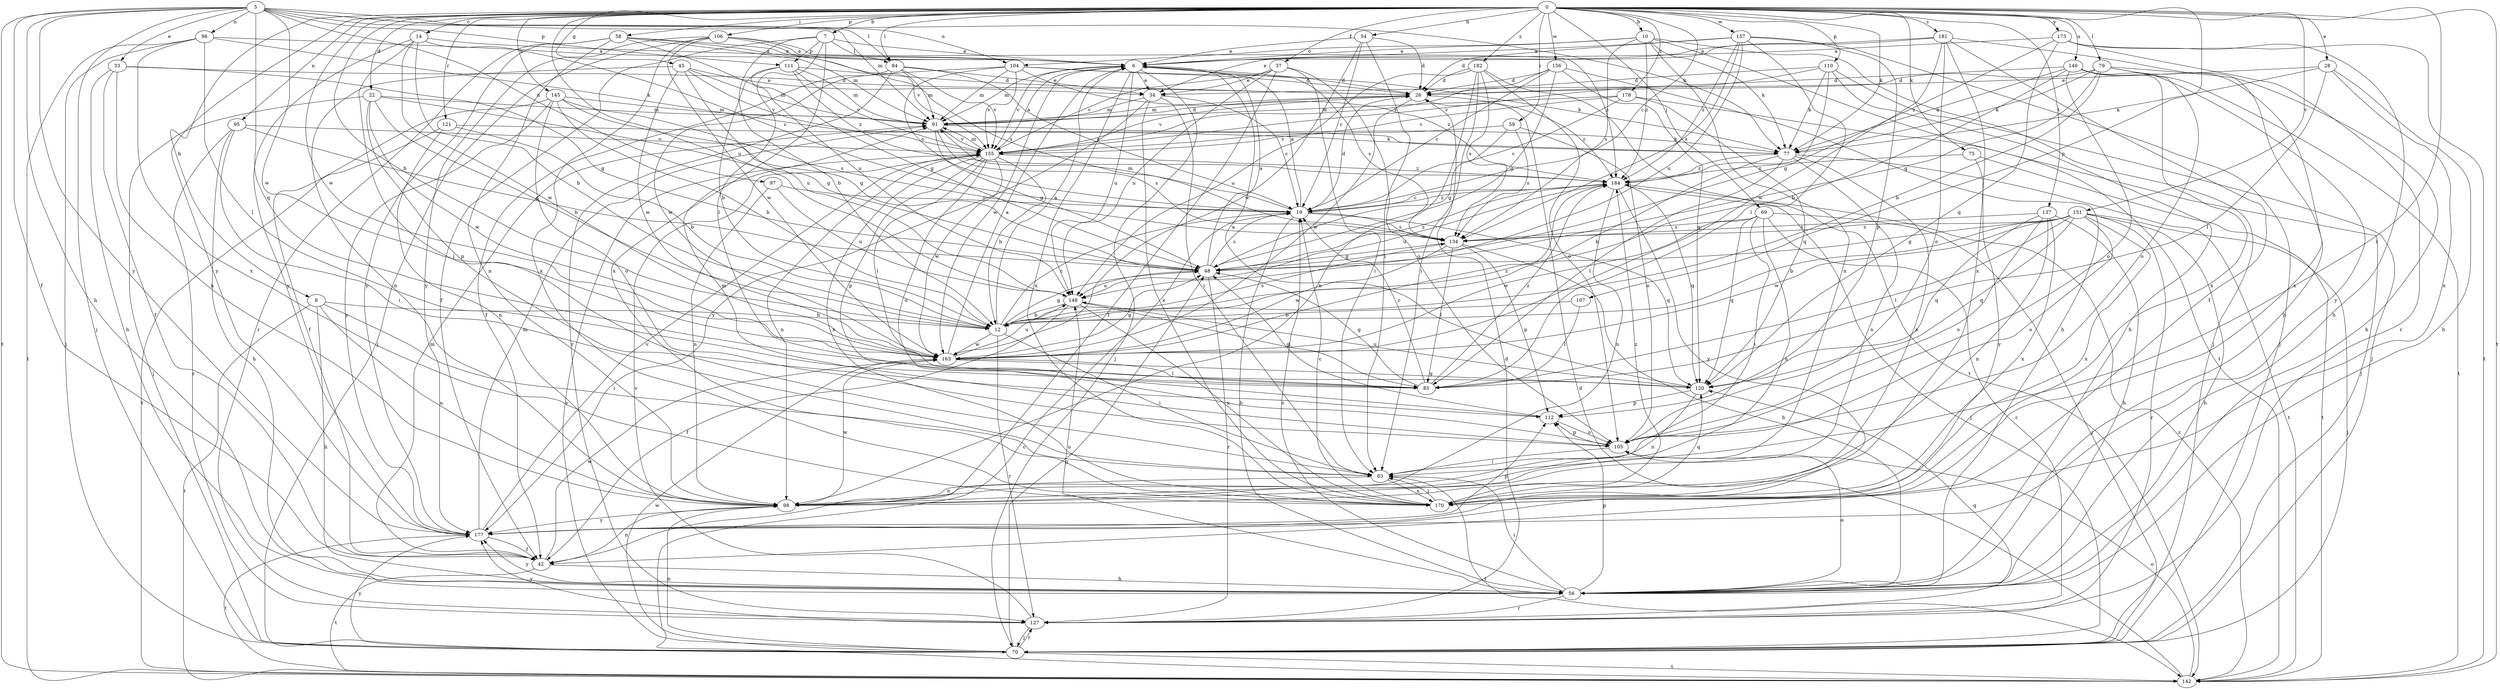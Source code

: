 strict digraph  {
0;
5;
6;
7;
8;
10;
12;
14;
19;
22;
26;
28;
33;
34;
37;
42;
45;
48;
54;
56;
58;
59;
63;
69;
70;
75;
77;
79;
84;
85;
91;
95;
96;
97;
98;
104;
105;
106;
107;
110;
111;
112;
120;
121;
127;
134;
137;
142;
145;
146;
148;
151;
155;
156;
157;
163;
170;
173;
177;
178;
181;
182;
184;
0 -> 7  [label=b];
0 -> 8  [label=b];
0 -> 10  [label=b];
0 -> 12  [label=b];
0 -> 14  [label=c];
0 -> 19  [label=c];
0 -> 22  [label=d];
0 -> 28  [label=e];
0 -> 37  [label=f];
0 -> 45  [label=g];
0 -> 54  [label=h];
0 -> 58  [label=i];
0 -> 59  [label=i];
0 -> 63  [label=i];
0 -> 69  [label=j];
0 -> 75  [label=k];
0 -> 77  [label=k];
0 -> 79  [label=l];
0 -> 84  [label=l];
0 -> 95  [label=n];
0 -> 106  [label=p];
0 -> 107  [label=p];
0 -> 110  [label=p];
0 -> 121  [label=r];
0 -> 137  [label=t];
0 -> 142  [label=t];
0 -> 145  [label=u];
0 -> 146  [label=u];
0 -> 148  [label=u];
0 -> 151  [label=v];
0 -> 156  [label=w];
0 -> 157  [label=w];
0 -> 163  [label=w];
0 -> 173  [label=y];
0 -> 177  [label=y];
0 -> 178  [label=z];
0 -> 181  [label=z];
0 -> 182  [label=z];
5 -> 33  [label=e];
5 -> 42  [label=f];
5 -> 56  [label=h];
5 -> 70  [label=j];
5 -> 77  [label=k];
5 -> 84  [label=l];
5 -> 91  [label=m];
5 -> 96  [label=n];
5 -> 97  [label=n];
5 -> 104  [label=o];
5 -> 111  [label=p];
5 -> 120  [label=q];
5 -> 142  [label=t];
5 -> 163  [label=w];
5 -> 177  [label=y];
6 -> 26  [label=d];
6 -> 34  [label=e];
6 -> 70  [label=j];
6 -> 91  [label=m];
6 -> 134  [label=s];
6 -> 148  [label=u];
6 -> 155  [label=v];
6 -> 163  [label=w];
6 -> 170  [label=x];
7 -> 6  [label=a];
7 -> 12  [label=b];
7 -> 42  [label=f];
7 -> 84  [label=l];
7 -> 85  [label=l];
7 -> 111  [label=p];
7 -> 170  [label=x];
8 -> 12  [label=b];
8 -> 56  [label=h];
8 -> 63  [label=i];
8 -> 98  [label=n];
8 -> 142  [label=t];
10 -> 6  [label=a];
10 -> 70  [label=j];
10 -> 77  [label=k];
10 -> 98  [label=n];
10 -> 104  [label=o];
10 -> 134  [label=s];
10 -> 142  [label=t];
10 -> 184  [label=z];
12 -> 6  [label=a];
12 -> 19  [label=c];
12 -> 48  [label=g];
12 -> 63  [label=i];
12 -> 127  [label=r];
12 -> 134  [label=s];
12 -> 163  [label=w];
14 -> 6  [label=a];
14 -> 12  [label=b];
14 -> 19  [label=c];
14 -> 63  [label=i];
14 -> 163  [label=w];
14 -> 177  [label=y];
19 -> 6  [label=a];
19 -> 26  [label=d];
19 -> 56  [label=h];
19 -> 91  [label=m];
19 -> 120  [label=q];
19 -> 134  [label=s];
19 -> 184  [label=z];
22 -> 12  [label=b];
22 -> 48  [label=g];
22 -> 70  [label=j];
22 -> 91  [label=m];
22 -> 112  [label=p];
22 -> 163  [label=w];
26 -> 91  [label=m];
26 -> 155  [label=v];
26 -> 163  [label=w];
26 -> 184  [label=z];
28 -> 34  [label=e];
28 -> 56  [label=h];
28 -> 77  [label=k];
28 -> 85  [label=l];
28 -> 170  [label=x];
33 -> 26  [label=d];
33 -> 42  [label=f];
33 -> 48  [label=g];
33 -> 56  [label=h];
33 -> 98  [label=n];
34 -> 19  [label=c];
34 -> 63  [label=i];
34 -> 91  [label=m];
34 -> 170  [label=x];
34 -> 177  [label=y];
37 -> 34  [label=e];
37 -> 42  [label=f];
37 -> 63  [label=i];
37 -> 105  [label=o];
37 -> 148  [label=u];
37 -> 155  [label=v];
42 -> 56  [label=h];
42 -> 91  [label=m];
42 -> 98  [label=n];
42 -> 142  [label=t];
42 -> 163  [label=w];
45 -> 34  [label=e];
45 -> 91  [label=m];
45 -> 98  [label=n];
45 -> 148  [label=u];
45 -> 155  [label=v];
45 -> 163  [label=w];
48 -> 6  [label=a];
48 -> 19  [label=c];
48 -> 127  [label=r];
48 -> 148  [label=u];
48 -> 184  [label=z];
54 -> 6  [label=a];
54 -> 19  [label=c];
54 -> 26  [label=d];
54 -> 63  [label=i];
54 -> 163  [label=w];
56 -> 19  [label=c];
56 -> 63  [label=i];
56 -> 105  [label=o];
56 -> 112  [label=p];
56 -> 127  [label=r];
56 -> 148  [label=u];
56 -> 177  [label=y];
58 -> 6  [label=a];
58 -> 91  [label=m];
58 -> 98  [label=n];
58 -> 127  [label=r];
58 -> 134  [label=s];
58 -> 148  [label=u];
58 -> 177  [label=y];
59 -> 48  [label=g];
59 -> 105  [label=o];
59 -> 134  [label=s];
59 -> 155  [label=v];
63 -> 98  [label=n];
63 -> 142  [label=t];
63 -> 170  [label=x];
69 -> 63  [label=i];
69 -> 70  [label=j];
69 -> 98  [label=n];
69 -> 120  [label=q];
69 -> 127  [label=r];
69 -> 134  [label=s];
69 -> 163  [label=w];
70 -> 48  [label=g];
70 -> 98  [label=n];
70 -> 127  [label=r];
70 -> 142  [label=t];
70 -> 155  [label=v];
70 -> 163  [label=w];
70 -> 177  [label=y];
75 -> 142  [label=t];
75 -> 177  [label=y];
75 -> 184  [label=z];
77 -> 12  [label=b];
77 -> 85  [label=l];
77 -> 98  [label=n];
77 -> 142  [label=t];
77 -> 170  [label=x];
77 -> 184  [label=z];
79 -> 12  [label=b];
79 -> 26  [label=d];
79 -> 48  [label=g];
79 -> 56  [label=h];
79 -> 77  [label=k];
79 -> 105  [label=o];
79 -> 170  [label=x];
84 -> 19  [label=c];
84 -> 34  [label=e];
84 -> 42  [label=f];
84 -> 91  [label=m];
84 -> 127  [label=r];
84 -> 155  [label=v];
85 -> 19  [label=c];
85 -> 48  [label=g];
85 -> 184  [label=z];
91 -> 26  [label=d];
91 -> 48  [label=g];
91 -> 77  [label=k];
91 -> 134  [label=s];
91 -> 155  [label=v];
95 -> 48  [label=g];
95 -> 56  [label=h];
95 -> 63  [label=i];
95 -> 127  [label=r];
95 -> 155  [label=v];
96 -> 6  [label=a];
96 -> 70  [label=j];
96 -> 77  [label=k];
96 -> 85  [label=l];
96 -> 142  [label=t];
96 -> 170  [label=x];
97 -> 19  [label=c];
97 -> 98  [label=n];
97 -> 148  [label=u];
98 -> 163  [label=w];
98 -> 177  [label=y];
104 -> 19  [label=c];
104 -> 26  [label=d];
104 -> 77  [label=k];
104 -> 91  [label=m];
104 -> 155  [label=v];
104 -> 163  [label=w];
104 -> 184  [label=z];
105 -> 63  [label=i];
105 -> 91  [label=m];
105 -> 112  [label=p];
106 -> 6  [label=a];
106 -> 70  [label=j];
106 -> 155  [label=v];
106 -> 163  [label=w];
106 -> 170  [label=x];
106 -> 177  [label=y];
106 -> 184  [label=z];
107 -> 12  [label=b];
107 -> 85  [label=l];
110 -> 26  [label=d];
110 -> 48  [label=g];
110 -> 56  [label=h];
110 -> 70  [label=j];
110 -> 77  [label=k];
110 -> 155  [label=v];
111 -> 12  [label=b];
111 -> 26  [label=d];
111 -> 48  [label=g];
111 -> 91  [label=m];
111 -> 155  [label=v];
111 -> 184  [label=z];
112 -> 48  [label=g];
112 -> 105  [label=o];
120 -> 6  [label=a];
120 -> 98  [label=n];
120 -> 112  [label=p];
120 -> 148  [label=u];
121 -> 12  [label=b];
121 -> 77  [label=k];
121 -> 98  [label=n];
121 -> 142  [label=t];
127 -> 26  [label=d];
127 -> 70  [label=j];
127 -> 120  [label=q];
127 -> 155  [label=v];
127 -> 177  [label=y];
134 -> 48  [label=g];
134 -> 56  [label=h];
134 -> 85  [label=l];
134 -> 112  [label=p];
134 -> 163  [label=w];
137 -> 56  [label=h];
137 -> 98  [label=n];
137 -> 105  [label=o];
137 -> 120  [label=q];
137 -> 134  [label=s];
137 -> 170  [label=x];
142 -> 19  [label=c];
142 -> 26  [label=d];
142 -> 105  [label=o];
142 -> 184  [label=z];
145 -> 12  [label=b];
145 -> 42  [label=f];
145 -> 48  [label=g];
145 -> 91  [label=m];
145 -> 105  [label=o];
145 -> 134  [label=s];
145 -> 177  [label=y];
146 -> 12  [label=b];
146 -> 26  [label=d];
146 -> 77  [label=k];
146 -> 105  [label=o];
146 -> 142  [label=t];
146 -> 170  [label=x];
146 -> 177  [label=y];
148 -> 12  [label=b];
148 -> 42  [label=f];
148 -> 85  [label=l];
148 -> 170  [label=x];
151 -> 12  [label=b];
151 -> 48  [label=g];
151 -> 56  [label=h];
151 -> 70  [label=j];
151 -> 85  [label=l];
151 -> 105  [label=o];
151 -> 120  [label=q];
151 -> 127  [label=r];
151 -> 134  [label=s];
151 -> 163  [label=w];
151 -> 170  [label=x];
155 -> 6  [label=a];
155 -> 12  [label=b];
155 -> 85  [label=l];
155 -> 91  [label=m];
155 -> 98  [label=n];
155 -> 105  [label=o];
155 -> 112  [label=p];
155 -> 163  [label=w];
155 -> 170  [label=x];
155 -> 184  [label=z];
156 -> 19  [label=c];
156 -> 26  [label=d];
156 -> 48  [label=g];
156 -> 56  [label=h];
156 -> 120  [label=q];
156 -> 155  [label=v];
157 -> 6  [label=a];
157 -> 26  [label=d];
157 -> 70  [label=j];
157 -> 85  [label=l];
157 -> 112  [label=p];
157 -> 134  [label=s];
157 -> 148  [label=u];
157 -> 184  [label=z];
163 -> 6  [label=a];
163 -> 48  [label=g];
163 -> 85  [label=l];
163 -> 120  [label=q];
163 -> 148  [label=u];
163 -> 184  [label=z];
170 -> 19  [label=c];
170 -> 63  [label=i];
170 -> 120  [label=q];
170 -> 184  [label=z];
173 -> 6  [label=a];
173 -> 56  [label=h];
173 -> 120  [label=q];
173 -> 127  [label=r];
173 -> 142  [label=t];
173 -> 184  [label=z];
177 -> 42  [label=f];
177 -> 91  [label=m];
177 -> 112  [label=p];
177 -> 142  [label=t];
177 -> 155  [label=v];
178 -> 19  [label=c];
178 -> 70  [label=j];
178 -> 91  [label=m];
178 -> 120  [label=q];
178 -> 155  [label=v];
181 -> 6  [label=a];
181 -> 34  [label=e];
181 -> 42  [label=f];
181 -> 56  [label=h];
181 -> 105  [label=o];
181 -> 163  [label=w];
181 -> 170  [label=x];
182 -> 26  [label=d];
182 -> 63  [label=i];
182 -> 98  [label=n];
182 -> 105  [label=o];
182 -> 134  [label=s];
182 -> 142  [label=t];
182 -> 148  [label=u];
184 -> 19  [label=c];
184 -> 70  [label=j];
184 -> 98  [label=n];
184 -> 120  [label=q];
184 -> 148  [label=u];
184 -> 177  [label=y];
}
